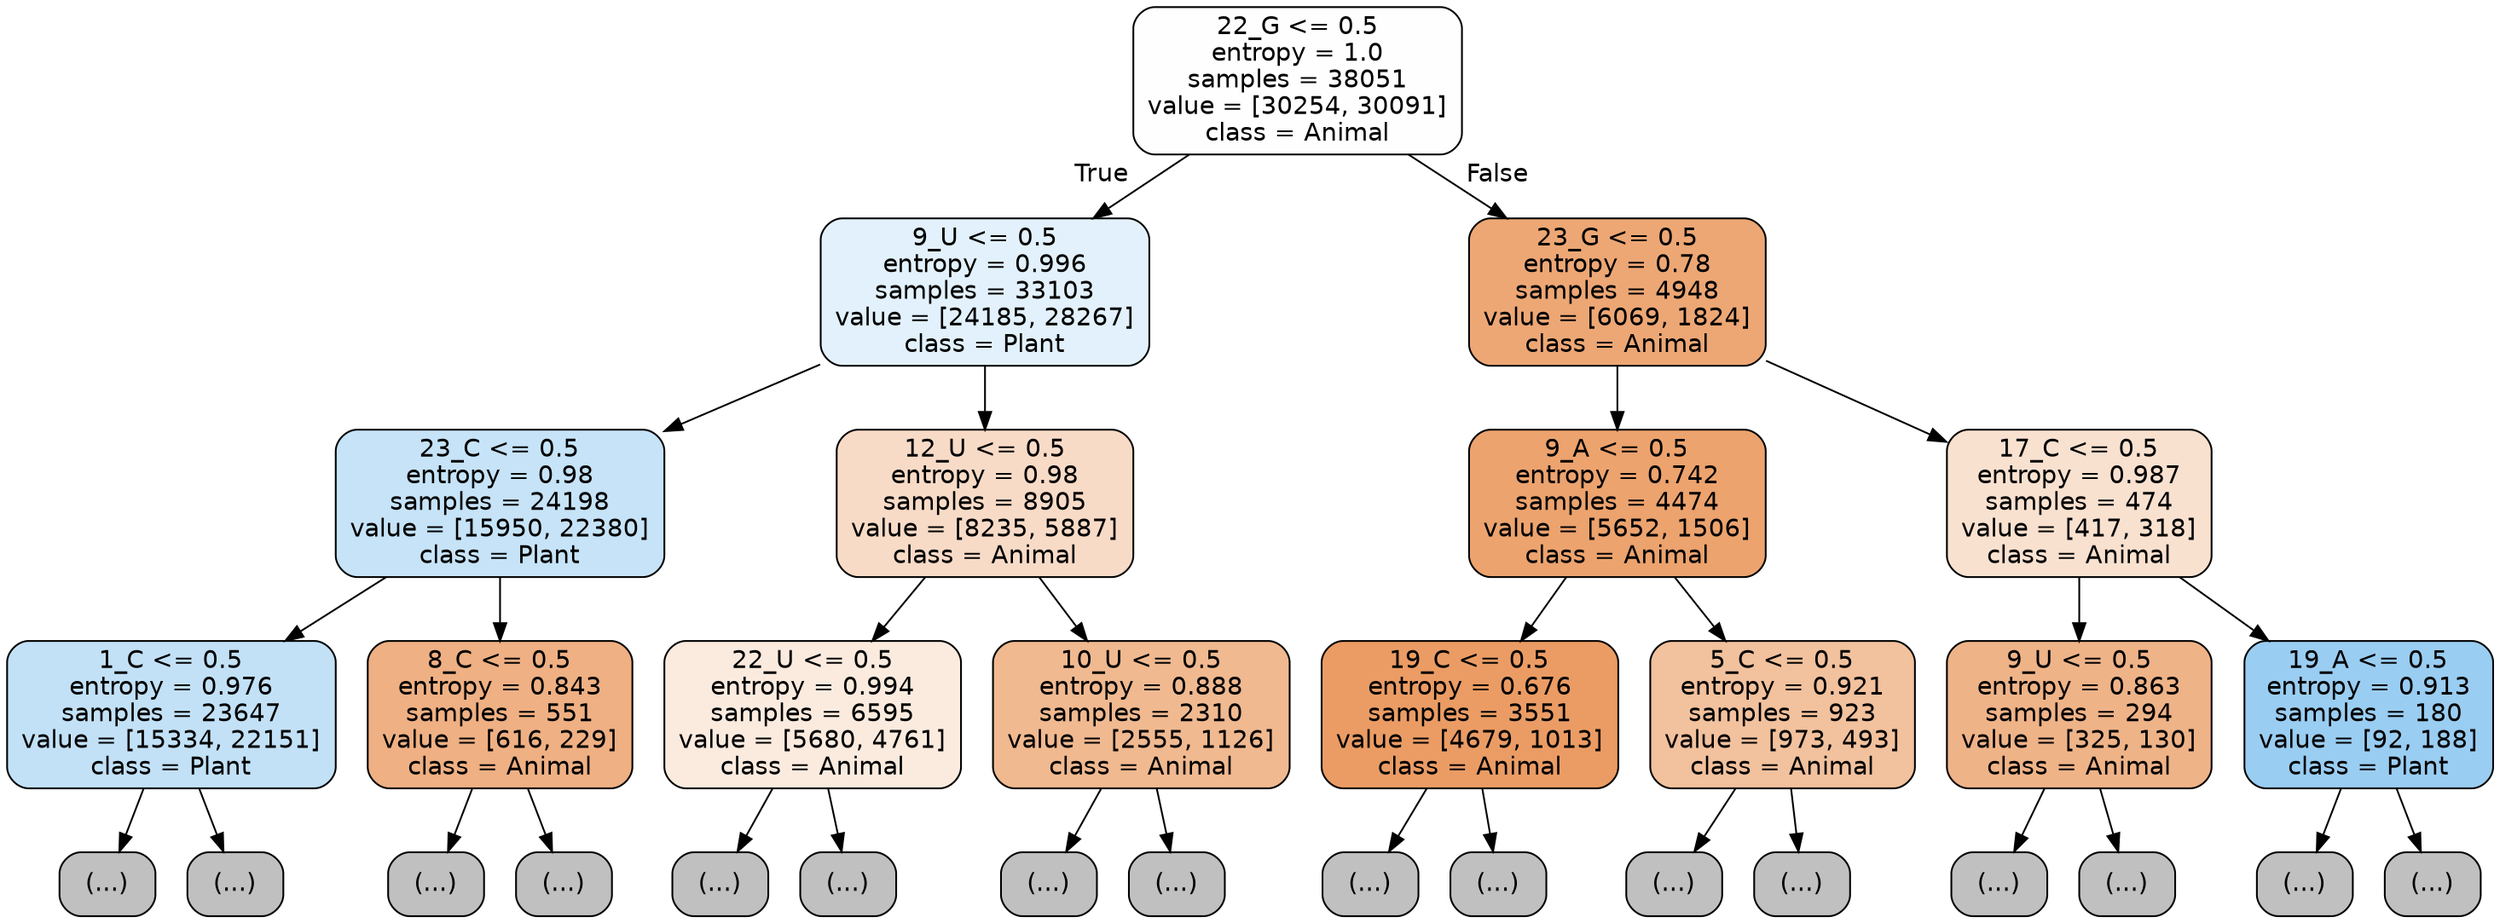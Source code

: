 digraph Tree {
node [shape=box, style="filled, rounded", color="black", fontname="helvetica"] ;
edge [fontname="helvetica"] ;
0 [label="22_G <= 0.5\nentropy = 1.0\nsamples = 38051\nvalue = [30254, 30091]\nclass = Animal", fillcolor="#fffefe"] ;
1 [label="9_U <= 0.5\nentropy = 0.996\nsamples = 33103\nvalue = [24185, 28267]\nclass = Plant", fillcolor="#e2f1fb"] ;
0 -> 1 [labeldistance=2.5, labelangle=45, headlabel="True"] ;
2 [label="23_C <= 0.5\nentropy = 0.98\nsamples = 24198\nvalue = [15950, 22380]\nclass = Plant", fillcolor="#c6e3f8"] ;
1 -> 2 ;
3 [label="1_C <= 0.5\nentropy = 0.976\nsamples = 23647\nvalue = [15334, 22151]\nclass = Plant", fillcolor="#c2e1f7"] ;
2 -> 3 ;
4 [label="(...)", fillcolor="#C0C0C0"] ;
3 -> 4 ;
8383 [label="(...)", fillcolor="#C0C0C0"] ;
3 -> 8383 ;
10294 [label="8_C <= 0.5\nentropy = 0.843\nsamples = 551\nvalue = [616, 229]\nclass = Animal", fillcolor="#efb083"] ;
2 -> 10294 ;
10295 [label="(...)", fillcolor="#C0C0C0"] ;
10294 -> 10295 ;
10552 [label="(...)", fillcolor="#C0C0C0"] ;
10294 -> 10552 ;
10633 [label="12_U <= 0.5\nentropy = 0.98\nsamples = 8905\nvalue = [8235, 5887]\nclass = Animal", fillcolor="#f8dbc7"] ;
1 -> 10633 ;
10634 [label="22_U <= 0.5\nentropy = 0.994\nsamples = 6595\nvalue = [5680, 4761]\nclass = Animal", fillcolor="#fbebdf"] ;
10633 -> 10634 ;
10635 [label="(...)", fillcolor="#C0C0C0"] ;
10634 -> 10635 ;
13336 [label="(...)", fillcolor="#C0C0C0"] ;
10634 -> 13336 ;
13763 [label="10_U <= 0.5\nentropy = 0.888\nsamples = 2310\nvalue = [2555, 1126]\nclass = Animal", fillcolor="#f0b990"] ;
10633 -> 13763 ;
13764 [label="(...)", fillcolor="#C0C0C0"] ;
13763 -> 13764 ;
14669 [label="(...)", fillcolor="#C0C0C0"] ;
13763 -> 14669 ;
15044 [label="23_G <= 0.5\nentropy = 0.78\nsamples = 4948\nvalue = [6069, 1824]\nclass = Animal", fillcolor="#eda775"] ;
0 -> 15044 [labeldistance=2.5, labelangle=-45, headlabel="False"] ;
15045 [label="9_A <= 0.5\nentropy = 0.742\nsamples = 4474\nvalue = [5652, 1506]\nclass = Animal", fillcolor="#eca36e"] ;
15044 -> 15045 ;
15046 [label="19_C <= 0.5\nentropy = 0.676\nsamples = 3551\nvalue = [4679, 1013]\nclass = Animal", fillcolor="#eb9c64"] ;
15045 -> 15046 ;
15047 [label="(...)", fillcolor="#C0C0C0"] ;
15046 -> 15047 ;
16060 [label="(...)", fillcolor="#C0C0C0"] ;
15046 -> 16060 ;
16435 [label="5_C <= 0.5\nentropy = 0.921\nsamples = 923\nvalue = [973, 493]\nclass = Animal", fillcolor="#f2c19d"] ;
15045 -> 16435 ;
16436 [label="(...)", fillcolor="#C0C0C0"] ;
16435 -> 16436 ;
16765 [label="(...)", fillcolor="#C0C0C0"] ;
16435 -> 16765 ;
16844 [label="17_C <= 0.5\nentropy = 0.987\nsamples = 474\nvalue = [417, 318]\nclass = Animal", fillcolor="#f9e1d0"] ;
15044 -> 16844 ;
16845 [label="9_U <= 0.5\nentropy = 0.863\nsamples = 294\nvalue = [325, 130]\nclass = Animal", fillcolor="#efb388"] ;
16844 -> 16845 ;
16846 [label="(...)", fillcolor="#C0C0C0"] ;
16845 -> 16846 ;
16955 [label="(...)", fillcolor="#C0C0C0"] ;
16845 -> 16955 ;
16996 [label="19_A <= 0.5\nentropy = 0.913\nsamples = 180\nvalue = [92, 188]\nclass = Plant", fillcolor="#9acdf2"] ;
16844 -> 16996 ;
16997 [label="(...)", fillcolor="#C0C0C0"] ;
16996 -> 16997 ;
17052 [label="(...)", fillcolor="#C0C0C0"] ;
16996 -> 17052 ;
}